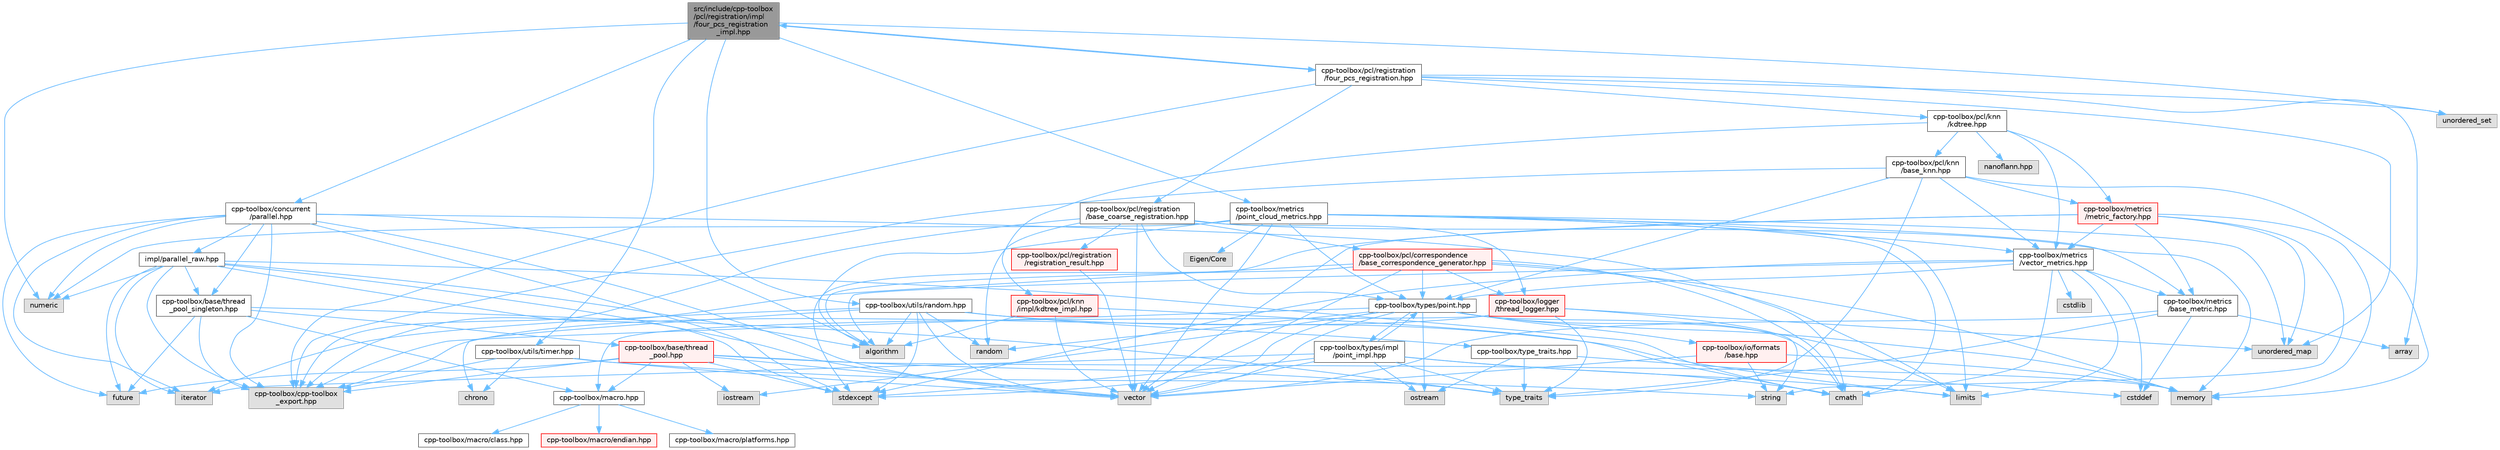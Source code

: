 digraph "src/include/cpp-toolbox/pcl/registration/impl/four_pcs_registration_impl.hpp"
{
 // LATEX_PDF_SIZE
  bgcolor="transparent";
  edge [fontname=Helvetica,fontsize=10,labelfontname=Helvetica,labelfontsize=10];
  node [fontname=Helvetica,fontsize=10,shape=box,height=0.2,width=0.4];
  Node1 [id="Node000001",label="src/include/cpp-toolbox\l/pcl/registration/impl\l/four_pcs_registration\l_impl.hpp",height=0.2,width=0.4,color="gray40", fillcolor="grey60", style="filled", fontcolor="black",tooltip=" "];
  Node1 -> Node2 [id="edge1_Node000001_Node000002",color="steelblue1",style="solid",tooltip=" "];
  Node2 [id="Node000002",label="numeric",height=0.2,width=0.4,color="grey60", fillcolor="#E0E0E0", style="filled",tooltip=" "];
  Node1 -> Node3 [id="edge2_Node000001_Node000003",color="steelblue1",style="solid",tooltip=" "];
  Node3 [id="Node000003",label="unordered_set",height=0.2,width=0.4,color="grey60", fillcolor="#E0E0E0", style="filled",tooltip=" "];
  Node1 -> Node4 [id="edge3_Node000001_Node000004",color="steelblue1",style="solid",tooltip=" "];
  Node4 [id="Node000004",label="cpp-toolbox/concurrent\l/parallel.hpp",height=0.2,width=0.4,color="grey40", fillcolor="white", style="filled",URL="$parallel_8hpp.html",tooltip=" "];
  Node4 -> Node5 [id="edge4_Node000004_Node000005",color="steelblue1",style="solid",tooltip=" "];
  Node5 [id="Node000005",label="algorithm",height=0.2,width=0.4,color="grey60", fillcolor="#E0E0E0", style="filled",tooltip=" "];
  Node4 -> Node6 [id="edge5_Node000004_Node000006",color="steelblue1",style="solid",tooltip=" "];
  Node6 [id="Node000006",label="cmath",height=0.2,width=0.4,color="grey60", fillcolor="#E0E0E0", style="filled",tooltip=" "];
  Node4 -> Node7 [id="edge6_Node000004_Node000007",color="steelblue1",style="solid",tooltip=" "];
  Node7 [id="Node000007",label="future",height=0.2,width=0.4,color="grey60", fillcolor="#E0E0E0", style="filled",tooltip=" "];
  Node4 -> Node8 [id="edge7_Node000004_Node000008",color="steelblue1",style="solid",tooltip=" "];
  Node8 [id="Node000008",label="iterator",height=0.2,width=0.4,color="grey60", fillcolor="#E0E0E0", style="filled",tooltip=" "];
  Node4 -> Node2 [id="edge8_Node000004_Node000002",color="steelblue1",style="solid",tooltip=" "];
  Node4 -> Node9 [id="edge9_Node000004_Node000009",color="steelblue1",style="solid",tooltip=" "];
  Node9 [id="Node000009",label="stdexcept",height=0.2,width=0.4,color="grey60", fillcolor="#E0E0E0", style="filled",tooltip=" "];
  Node4 -> Node10 [id="edge10_Node000004_Node000010",color="steelblue1",style="solid",tooltip=" "];
  Node10 [id="Node000010",label="vector",height=0.2,width=0.4,color="grey60", fillcolor="#E0E0E0", style="filled",tooltip=" "];
  Node4 -> Node11 [id="edge11_Node000004_Node000011",color="steelblue1",style="solid",tooltip=" "];
  Node11 [id="Node000011",label="cpp-toolbox/cpp-toolbox\l_export.hpp",height=0.2,width=0.4,color="grey60", fillcolor="#E0E0E0", style="filled",tooltip=" "];
  Node4 -> Node12 [id="edge12_Node000004_Node000012",color="steelblue1",style="solid",tooltip=" "];
  Node12 [id="Node000012",label="cpp-toolbox/base/thread\l_pool_singleton.hpp",height=0.2,width=0.4,color="grey40", fillcolor="white", style="filled",URL="$thread__pool__singleton_8hpp.html",tooltip=" "];
  Node12 -> Node7 [id="edge13_Node000012_Node000007",color="steelblue1",style="solid",tooltip=" "];
  Node12 -> Node13 [id="edge14_Node000012_Node000013",color="steelblue1",style="solid",tooltip=" "];
  Node13 [id="Node000013",label="type_traits",height=0.2,width=0.4,color="grey60", fillcolor="#E0E0E0", style="filled",tooltip=" "];
  Node12 -> Node11 [id="edge15_Node000012_Node000011",color="steelblue1",style="solid",tooltip=" "];
  Node12 -> Node14 [id="edge16_Node000012_Node000014",color="steelblue1",style="solid",tooltip=" "];
  Node14 [id="Node000014",label="cpp-toolbox/macro.hpp",height=0.2,width=0.4,color="grey40", fillcolor="white", style="filled",URL="$macro_8hpp.html",tooltip="通用的编译器、平台、架构检测和实用宏定义 / Common macros for compiler, platform, architecture detection and utility macro..."];
  Node14 -> Node15 [id="edge17_Node000014_Node000015",color="steelblue1",style="solid",tooltip=" "];
  Node15 [id="Node000015",label="cpp-toolbox/macro/class.hpp",height=0.2,width=0.4,color="grey40", fillcolor="white", style="filled",URL="$class_8hpp.html",tooltip=" "];
  Node14 -> Node16 [id="edge18_Node000014_Node000016",color="steelblue1",style="solid",tooltip=" "];
  Node16 [id="Node000016",label="cpp-toolbox/macro/endian.hpp",height=0.2,width=0.4,color="red", fillcolor="#FFF0F0", style="filled",URL="$endian_8hpp.html",tooltip=" "];
  Node14 -> Node18 [id="edge19_Node000014_Node000018",color="steelblue1",style="solid",tooltip=" "];
  Node18 [id="Node000018",label="cpp-toolbox/macro/platforms.hpp",height=0.2,width=0.4,color="grey40", fillcolor="white", style="filled",URL="$platforms_8hpp.html",tooltip=" "];
  Node12 -> Node19 [id="edge20_Node000012_Node000019",color="steelblue1",style="solid",tooltip=" "];
  Node19 [id="Node000019",label="cpp-toolbox/base/thread\l_pool.hpp",height=0.2,width=0.4,color="red", fillcolor="#FFF0F0", style="filled",URL="$thread__pool_8hpp.html",tooltip=" "];
  Node19 -> Node7 [id="edge21_Node000019_Node000007",color="steelblue1",style="solid",tooltip=" "];
  Node19 -> Node23 [id="edge22_Node000019_Node000023",color="steelblue1",style="solid",tooltip=" "];
  Node23 [id="Node000023",label="iostream",height=0.2,width=0.4,color="grey60", fillcolor="#E0E0E0", style="filled",tooltip=" "];
  Node19 -> Node24 [id="edge23_Node000019_Node000024",color="steelblue1",style="solid",tooltip=" "];
  Node24 [id="Node000024",label="memory",height=0.2,width=0.4,color="grey60", fillcolor="#E0E0E0", style="filled",tooltip=" "];
  Node19 -> Node9 [id="edge24_Node000019_Node000009",color="steelblue1",style="solid",tooltip=" "];
  Node19 -> Node13 [id="edge25_Node000019_Node000013",color="steelblue1",style="solid",tooltip=" "];
  Node19 -> Node10 [id="edge26_Node000019_Node000010",color="steelblue1",style="solid",tooltip=" "];
  Node19 -> Node11 [id="edge27_Node000019_Node000011",color="steelblue1",style="solid",tooltip=" "];
  Node19 -> Node14 [id="edge28_Node000019_Node000014",color="steelblue1",style="solid",tooltip=" "];
  Node4 -> Node29 [id="edge29_Node000004_Node000029",color="steelblue1",style="solid",tooltip=" "];
  Node29 [id="Node000029",label="impl/parallel_raw.hpp",height=0.2,width=0.4,color="grey40", fillcolor="white", style="filled",URL="$parallel__raw_8hpp.html",tooltip=" "];
  Node29 -> Node5 [id="edge30_Node000029_Node000005",color="steelblue1",style="solid",tooltip=" "];
  Node29 -> Node6 [id="edge31_Node000029_Node000006",color="steelblue1",style="solid",tooltip=" "];
  Node29 -> Node7 [id="edge32_Node000029_Node000007",color="steelblue1",style="solid",tooltip=" "];
  Node29 -> Node8 [id="edge33_Node000029_Node000008",color="steelblue1",style="solid",tooltip=" "];
  Node29 -> Node2 [id="edge34_Node000029_Node000002",color="steelblue1",style="solid",tooltip=" "];
  Node29 -> Node9 [id="edge35_Node000029_Node000009",color="steelblue1",style="solid",tooltip=" "];
  Node29 -> Node10 [id="edge36_Node000029_Node000010",color="steelblue1",style="solid",tooltip=" "];
  Node29 -> Node12 [id="edge37_Node000029_Node000012",color="steelblue1",style="solid",tooltip=" "];
  Node29 -> Node11 [id="edge38_Node000029_Node000011",color="steelblue1",style="solid",tooltip=" "];
  Node1 -> Node30 [id="edge39_Node000001_Node000030",color="steelblue1",style="solid",tooltip=" "];
  Node30 [id="Node000030",label="cpp-toolbox/metrics\l/point_cloud_metrics.hpp",height=0.2,width=0.4,color="grey40", fillcolor="white", style="filled",URL="$point__cloud__metrics_8hpp.html",tooltip=" "];
  Node30 -> Node5 [id="edge40_Node000030_Node000005",color="steelblue1",style="solid",tooltip=" "];
  Node30 -> Node6 [id="edge41_Node000030_Node000006",color="steelblue1",style="solid",tooltip=" "];
  Node30 -> Node31 [id="edge42_Node000030_Node000031",color="steelblue1",style="solid",tooltip=" "];
  Node31 [id="Node000031",label="limits",height=0.2,width=0.4,color="grey60", fillcolor="#E0E0E0", style="filled",tooltip=" "];
  Node30 -> Node2 [id="edge43_Node000030_Node000002",color="steelblue1",style="solid",tooltip=" "];
  Node30 -> Node32 [id="edge44_Node000030_Node000032",color="steelblue1",style="solid",tooltip=" "];
  Node32 [id="Node000032",label="unordered_map",height=0.2,width=0.4,color="grey60", fillcolor="#E0E0E0", style="filled",tooltip=" "];
  Node30 -> Node10 [id="edge45_Node000030_Node000010",color="steelblue1",style="solid",tooltip=" "];
  Node30 -> Node33 [id="edge46_Node000030_Node000033",color="steelblue1",style="solid",tooltip=" "];
  Node33 [id="Node000033",label="Eigen/Core",height=0.2,width=0.4,color="grey60", fillcolor="#E0E0E0", style="filled",tooltip=" "];
  Node30 -> Node34 [id="edge47_Node000030_Node000034",color="steelblue1",style="solid",tooltip=" "];
  Node34 [id="Node000034",label="cpp-toolbox/metrics\l/base_metric.hpp",height=0.2,width=0.4,color="grey40", fillcolor="white", style="filled",URL="$base__metric_8hpp.html",tooltip=" "];
  Node34 -> Node35 [id="edge48_Node000034_Node000035",color="steelblue1",style="solid",tooltip=" "];
  Node35 [id="Node000035",label="cstddef",height=0.2,width=0.4,color="grey60", fillcolor="#E0E0E0", style="filled",tooltip=" "];
  Node34 -> Node10 [id="edge49_Node000034_Node000010",color="steelblue1",style="solid",tooltip=" "];
  Node34 -> Node36 [id="edge50_Node000034_Node000036",color="steelblue1",style="solid",tooltip=" "];
  Node36 [id="Node000036",label="array",height=0.2,width=0.4,color="grey60", fillcolor="#E0E0E0", style="filled",tooltip=" "];
  Node34 -> Node13 [id="edge51_Node000034_Node000013",color="steelblue1",style="solid",tooltip=" "];
  Node30 -> Node37 [id="edge52_Node000030_Node000037",color="steelblue1",style="solid",tooltip=" "];
  Node37 [id="Node000037",label="cpp-toolbox/metrics\l/vector_metrics.hpp",height=0.2,width=0.4,color="grey40", fillcolor="white", style="filled",URL="$vector__metrics_8hpp.html",tooltip=" "];
  Node37 -> Node5 [id="edge53_Node000037_Node000005",color="steelblue1",style="solid",tooltip=" "];
  Node37 -> Node6 [id="edge54_Node000037_Node000006",color="steelblue1",style="solid",tooltip=" "];
  Node37 -> Node35 [id="edge55_Node000037_Node000035",color="steelblue1",style="solid",tooltip=" "];
  Node37 -> Node38 [id="edge56_Node000037_Node000038",color="steelblue1",style="solid",tooltip=" "];
  Node38 [id="Node000038",label="cstdlib",height=0.2,width=0.4,color="grey60", fillcolor="#E0E0E0", style="filled",tooltip=" "];
  Node37 -> Node31 [id="edge57_Node000037_Node000031",color="steelblue1",style="solid",tooltip=" "];
  Node37 -> Node9 [id="edge58_Node000037_Node000009",color="steelblue1",style="solid",tooltip=" "];
  Node37 -> Node34 [id="edge59_Node000037_Node000034",color="steelblue1",style="solid",tooltip=" "];
  Node37 -> Node39 [id="edge60_Node000037_Node000039",color="steelblue1",style="solid",tooltip=" "];
  Node39 [id="Node000039",label="cpp-toolbox/types/point.hpp",height=0.2,width=0.4,color="grey40", fillcolor="white", style="filled",URL="$point_8hpp.html",tooltip=" "];
  Node39 -> Node6 [id="edge61_Node000039_Node000006",color="steelblue1",style="solid",tooltip=" "];
  Node39 -> Node23 [id="edge62_Node000039_Node000023",color="steelblue1",style="solid",tooltip=" "];
  Node39 -> Node31 [id="edge63_Node000039_Node000031",color="steelblue1",style="solid",tooltip=" "];
  Node39 -> Node24 [id="edge64_Node000039_Node000024",color="steelblue1",style="solid",tooltip=" "];
  Node39 -> Node40 [id="edge65_Node000039_Node000040",color="steelblue1",style="solid",tooltip=" "];
  Node40 [id="Node000040",label="ostream",height=0.2,width=0.4,color="grey60", fillcolor="#E0E0E0", style="filled",tooltip=" "];
  Node39 -> Node41 [id="edge66_Node000039_Node000041",color="steelblue1",style="solid",tooltip=" "];
  Node41 [id="Node000041",label="random",height=0.2,width=0.4,color="grey60", fillcolor="#E0E0E0", style="filled",tooltip=" "];
  Node39 -> Node9 [id="edge67_Node000039_Node000009",color="steelblue1",style="solid",tooltip=" "];
  Node39 -> Node10 [id="edge68_Node000039_Node000010",color="steelblue1",style="solid",tooltip=" "];
  Node39 -> Node11 [id="edge69_Node000039_Node000011",color="steelblue1",style="solid",tooltip=" "];
  Node39 -> Node42 [id="edge70_Node000039_Node000042",color="steelblue1",style="solid",tooltip=" "];
  Node42 [id="Node000042",label="cpp-toolbox/io/formats\l/base.hpp",height=0.2,width=0.4,color="red", fillcolor="#FFF0F0", style="filled",URL="$io_2formats_2base_8hpp.html",tooltip=" "];
  Node42 -> Node24 [id="edge71_Node000042_Node000024",color="steelblue1",style="solid",tooltip=" "];
  Node42 -> Node43 [id="edge72_Node000042_Node000043",color="steelblue1",style="solid",tooltip=" "];
  Node43 [id="Node000043",label="string",height=0.2,width=0.4,color="grey60", fillcolor="#E0E0E0", style="filled",tooltip=" "];
  Node42 -> Node10 [id="edge73_Node000042_Node000010",color="steelblue1",style="solid",tooltip=" "];
  Node39 -> Node46 [id="edge74_Node000039_Node000046",color="steelblue1",style="solid",tooltip=" "];
  Node46 [id="Node000046",label="cpp-toolbox/types/impl\l/point_impl.hpp",height=0.2,width=0.4,color="grey40", fillcolor="white", style="filled",URL="$point__impl_8hpp.html",tooltip=" "];
  Node46 -> Node6 [id="edge75_Node000046_Node000006",color="steelblue1",style="solid",tooltip=" "];
  Node46 -> Node8 [id="edge76_Node000046_Node000008",color="steelblue1",style="solid",tooltip=" "];
  Node46 -> Node31 [id="edge77_Node000046_Node000031",color="steelblue1",style="solid",tooltip=" "];
  Node46 -> Node40 [id="edge78_Node000046_Node000040",color="steelblue1",style="solid",tooltip=" "];
  Node46 -> Node9 [id="edge79_Node000046_Node000009",color="steelblue1",style="solid",tooltip=" "];
  Node46 -> Node13 [id="edge80_Node000046_Node000013",color="steelblue1",style="solid",tooltip=" "];
  Node46 -> Node10 [id="edge81_Node000046_Node000010",color="steelblue1",style="solid",tooltip=" "];
  Node46 -> Node39 [id="edge82_Node000046_Node000039",color="steelblue1",style="solid",tooltip=" "];
  Node30 -> Node39 [id="edge83_Node000030_Node000039",color="steelblue1",style="solid",tooltip=" "];
  Node1 -> Node47 [id="edge84_Node000001_Node000047",color="steelblue1",style="solid",tooltip=" "];
  Node47 [id="Node000047",label="cpp-toolbox/pcl/registration\l/four_pcs_registration.hpp",height=0.2,width=0.4,color="grey40", fillcolor="white", style="filled",URL="$four__pcs__registration_8hpp.html",tooltip=" "];
  Node47 -> Node36 [id="edge85_Node000047_Node000036",color="steelblue1",style="solid",tooltip=" "];
  Node47 -> Node32 [id="edge86_Node000047_Node000032",color="steelblue1",style="solid",tooltip=" "];
  Node47 -> Node3 [id="edge87_Node000047_Node000003",color="steelblue1",style="solid",tooltip=" "];
  Node47 -> Node11 [id="edge88_Node000047_Node000011",color="steelblue1",style="solid",tooltip=" "];
  Node47 -> Node48 [id="edge89_Node000047_Node000048",color="steelblue1",style="solid",tooltip=" "];
  Node48 [id="Node000048",label="cpp-toolbox/pcl/knn\l/kdtree.hpp",height=0.2,width=0.4,color="grey40", fillcolor="white", style="filled",URL="$kdtree_8hpp.html",tooltip=" "];
  Node48 -> Node49 [id="edge90_Node000048_Node000049",color="steelblue1",style="solid",tooltip=" "];
  Node49 [id="Node000049",label="cpp-toolbox/pcl/knn\l/base_knn.hpp",height=0.2,width=0.4,color="grey40", fillcolor="white", style="filled",URL="$base__knn_8hpp.html",tooltip=" "];
  Node49 -> Node24 [id="edge91_Node000049_Node000024",color="steelblue1",style="solid",tooltip=" "];
  Node49 -> Node13 [id="edge92_Node000049_Node000013",color="steelblue1",style="solid",tooltip=" "];
  Node49 -> Node11 [id="edge93_Node000049_Node000011",color="steelblue1",style="solid",tooltip=" "];
  Node49 -> Node39 [id="edge94_Node000049_Node000039",color="steelblue1",style="solid",tooltip=" "];
  Node49 -> Node37 [id="edge95_Node000049_Node000037",color="steelblue1",style="solid",tooltip=" "];
  Node49 -> Node50 [id="edge96_Node000049_Node000050",color="steelblue1",style="solid",tooltip=" "];
  Node50 [id="Node000050",label="cpp-toolbox/metrics\l/metric_factory.hpp",height=0.2,width=0.4,color="red", fillcolor="#FFF0F0", style="filled",URL="$metric__factory_8hpp.html",tooltip=" "];
  Node50 -> Node24 [id="edge97_Node000050_Node000024",color="steelblue1",style="solid",tooltip=" "];
  Node50 -> Node43 [id="edge98_Node000050_Node000043",color="steelblue1",style="solid",tooltip=" "];
  Node50 -> Node32 [id="edge99_Node000050_Node000032",color="steelblue1",style="solid",tooltip=" "];
  Node50 -> Node9 [id="edge100_Node000050_Node000009",color="steelblue1",style="solid",tooltip=" "];
  Node50 -> Node10 [id="edge101_Node000050_Node000010",color="steelblue1",style="solid",tooltip=" "];
  Node50 -> Node34 [id="edge102_Node000050_Node000034",color="steelblue1",style="solid",tooltip=" "];
  Node50 -> Node37 [id="edge103_Node000050_Node000037",color="steelblue1",style="solid",tooltip=" "];
  Node48 -> Node50 [id="edge104_Node000048_Node000050",color="steelblue1",style="solid",tooltip=" "];
  Node48 -> Node37 [id="edge105_Node000048_Node000037",color="steelblue1",style="solid",tooltip=" "];
  Node48 -> Node55 [id="edge106_Node000048_Node000055",color="steelblue1",style="solid",tooltip=" "];
  Node55 [id="Node000055",label="nanoflann.hpp",height=0.2,width=0.4,color="grey60", fillcolor="#E0E0E0", style="filled",tooltip=" "];
  Node48 -> Node56 [id="edge107_Node000048_Node000056",color="steelblue1",style="solid",tooltip=" "];
  Node56 [id="Node000056",label="cpp-toolbox/pcl/knn\l/impl/kdtree_impl.hpp",height=0.2,width=0.4,color="red", fillcolor="#FFF0F0", style="filled",URL="$kdtree__impl_8hpp.html",tooltip=" "];
  Node56 -> Node5 [id="edge108_Node000056_Node000005",color="steelblue1",style="solid",tooltip=" "];
  Node56 -> Node6 [id="edge109_Node000056_Node000006",color="steelblue1",style="solid",tooltip=" "];
  Node56 -> Node10 [id="edge110_Node000056_Node000010",color="steelblue1",style="solid",tooltip=" "];
  Node47 -> Node60 [id="edge111_Node000047_Node000060",color="steelblue1",style="solid",tooltip=" "];
  Node60 [id="Node000060",label="cpp-toolbox/pcl/registration\l/base_coarse_registration.hpp",height=0.2,width=0.4,color="grey40", fillcolor="white", style="filled",URL="$base__coarse__registration_8hpp.html",tooltip=" "];
  Node60 -> Node24 [id="edge112_Node000060_Node000024",color="steelblue1",style="solid",tooltip=" "];
  Node60 -> Node10 [id="edge113_Node000060_Node000010",color="steelblue1",style="solid",tooltip=" "];
  Node60 -> Node41 [id="edge114_Node000060_Node000041",color="steelblue1",style="solid",tooltip=" "];
  Node60 -> Node11 [id="edge115_Node000060_Node000011",color="steelblue1",style="solid",tooltip=" "];
  Node60 -> Node61 [id="edge116_Node000060_Node000061",color="steelblue1",style="solid",tooltip=" "];
  Node61 [id="Node000061",label="cpp-toolbox/pcl/correspondence\l/base_correspondence_generator.hpp",height=0.2,width=0.4,color="red", fillcolor="#FFF0F0", style="filled",URL="$base__correspondence__generator_8hpp.html",tooltip=" "];
  Node61 -> Node24 [id="edge117_Node000061_Node000024",color="steelblue1",style="solid",tooltip=" "];
  Node61 -> Node10 [id="edge118_Node000061_Node000010",color="steelblue1",style="solid",tooltip=" "];
  Node61 -> Node5 [id="edge119_Node000061_Node000005",color="steelblue1",style="solid",tooltip=" "];
  Node61 -> Node31 [id="edge120_Node000061_Node000031",color="steelblue1",style="solid",tooltip=" "];
  Node61 -> Node6 [id="edge121_Node000061_Node000006",color="steelblue1",style="solid",tooltip=" "];
  Node61 -> Node39 [id="edge122_Node000061_Node000039",color="steelblue1",style="solid",tooltip=" "];
  Node61 -> Node11 [id="edge123_Node000061_Node000011",color="steelblue1",style="solid",tooltip=" "];
  Node61 -> Node63 [id="edge124_Node000061_Node000063",color="steelblue1",style="solid",tooltip=" "];
  Node63 [id="Node000063",label="cpp-toolbox/logger\l/thread_logger.hpp",height=0.2,width=0.4,color="red", fillcolor="#FFF0F0", style="filled",URL="$thread__logger_8hpp.html",tooltip=" "];
  Node63 -> Node43 [id="edge125_Node000063_Node000043",color="steelblue1",style="solid",tooltip=" "];
  Node63 -> Node13 [id="edge126_Node000063_Node000013",color="steelblue1",style="solid",tooltip=" "];
  Node63 -> Node32 [id="edge127_Node000063_Node000032",color="steelblue1",style="solid",tooltip=" "];
  Node63 -> Node11 [id="edge128_Node000063_Node000011",color="steelblue1",style="solid",tooltip=" "];
  Node63 -> Node14 [id="edge129_Node000063_Node000014",color="steelblue1",style="solid",tooltip=" "];
  Node60 -> Node72 [id="edge130_Node000060_Node000072",color="steelblue1",style="solid",tooltip=" "];
  Node72 [id="Node000072",label="cpp-toolbox/pcl/registration\l/registration_result.hpp",height=0.2,width=0.4,color="red", fillcolor="#FFF0F0", style="filled",URL="$registration__result_8hpp.html",tooltip=" "];
  Node72 -> Node10 [id="edge131_Node000072_Node000010",color="steelblue1",style="solid",tooltip=" "];
  Node60 -> Node39 [id="edge132_Node000060_Node000039",color="steelblue1",style="solid",tooltip=" "];
  Node60 -> Node63 [id="edge133_Node000060_Node000063",color="steelblue1",style="solid",tooltip=" "];
  Node47 -> Node1 [id="edge134_Node000047_Node000001",color="steelblue1",style="solid",tooltip=" "];
  Node1 -> Node74 [id="edge135_Node000001_Node000074",color="steelblue1",style="solid",tooltip=" "];
  Node74 [id="Node000074",label="cpp-toolbox/utils/random.hpp",height=0.2,width=0.4,color="grey40", fillcolor="white", style="filled",URL="$random_8hpp.html",tooltip=" "];
  Node74 -> Node5 [id="edge136_Node000074_Node000005",color="steelblue1",style="solid",tooltip=" "];
  Node74 -> Node69 [id="edge137_Node000074_Node000069",color="steelblue1",style="solid",tooltip=" "];
  Node69 [id="Node000069",label="chrono",height=0.2,width=0.4,color="grey60", fillcolor="#E0E0E0", style="filled",tooltip=" "];
  Node74 -> Node8 [id="edge138_Node000074_Node000008",color="steelblue1",style="solid",tooltip=" "];
  Node74 -> Node31 [id="edge139_Node000074_Node000031",color="steelblue1",style="solid",tooltip=" "];
  Node74 -> Node41 [id="edge140_Node000074_Node000041",color="steelblue1",style="solid",tooltip=" "];
  Node74 -> Node9 [id="edge141_Node000074_Node000009",color="steelblue1",style="solid",tooltip=" "];
  Node74 -> Node10 [id="edge142_Node000074_Node000010",color="steelblue1",style="solid",tooltip=" "];
  Node74 -> Node75 [id="edge143_Node000074_Node000075",color="steelblue1",style="solid",tooltip=" "];
  Node75 [id="Node000075",label="cpp-toolbox/type_traits.hpp",height=0.2,width=0.4,color="grey40", fillcolor="white", style="filled",URL="$type__traits_8hpp.html",tooltip="类型特征工具集合/Type traits utilities collection"];
  Node75 -> Node35 [id="edge144_Node000075_Node000035",color="steelblue1",style="solid",tooltip=" "];
  Node75 -> Node40 [id="edge145_Node000075_Node000040",color="steelblue1",style="solid",tooltip=" "];
  Node75 -> Node13 [id="edge146_Node000075_Node000013",color="steelblue1",style="solid",tooltip=" "];
  Node1 -> Node76 [id="edge147_Node000001_Node000076",color="steelblue1",style="solid",tooltip=" "];
  Node76 [id="Node000076",label="cpp-toolbox/utils/timer.hpp",height=0.2,width=0.4,color="grey40", fillcolor="white", style="filled",URL="$timer_8hpp.html",tooltip=" "];
  Node76 -> Node69 [id="edge148_Node000076_Node000069",color="steelblue1",style="solid",tooltip=" "];
  Node76 -> Node43 [id="edge149_Node000076_Node000043",color="steelblue1",style="solid",tooltip=" "];
  Node76 -> Node10 [id="edge150_Node000076_Node000010",color="steelblue1",style="solid",tooltip=" "];
  Node76 -> Node11 [id="edge151_Node000076_Node000011",color="steelblue1",style="solid",tooltip=" "];
}
